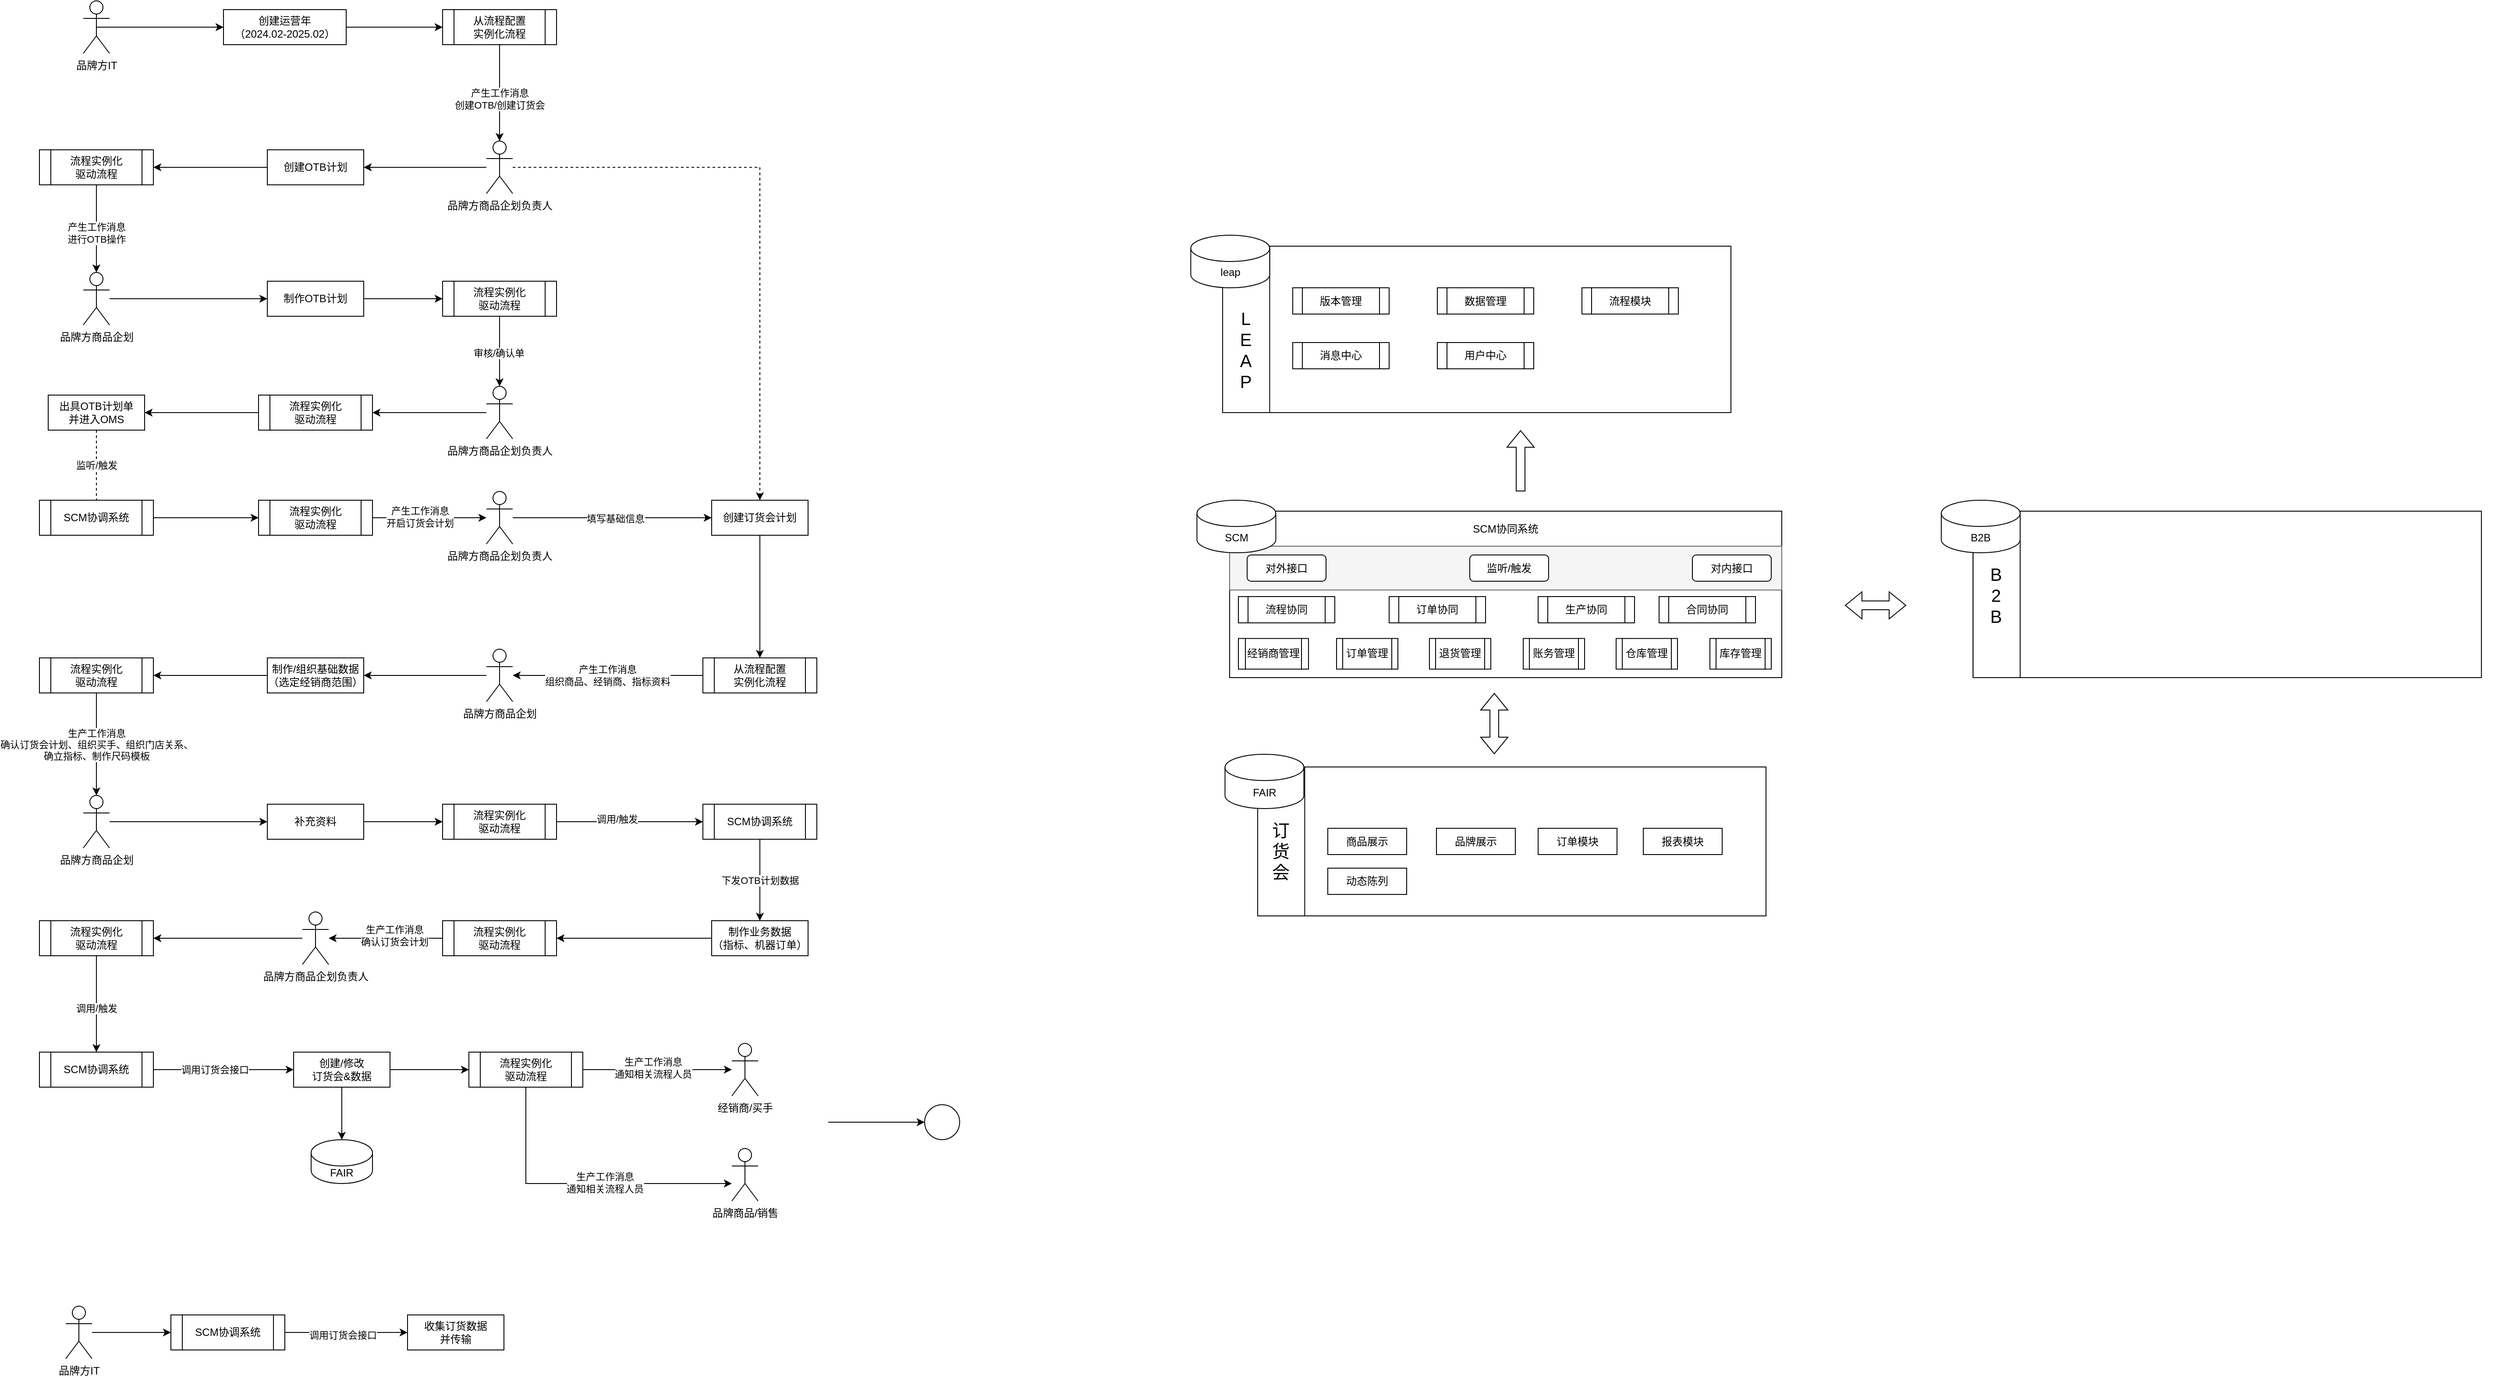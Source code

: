 <mxfile version="21.4.0" type="github">
  <diagram id="C5RBs43oDa-KdzZeNtuy" name="Page-1">
    <mxGraphModel dx="1434" dy="773" grid="1" gridSize="10" guides="1" tooltips="1" connect="1" arrows="1" fold="1" page="1" pageScale="1" pageWidth="827" pageHeight="1169" math="0" shadow="0">
      <root>
        <mxCell id="WIyWlLk6GJQsqaUBKTNV-0" />
        <mxCell id="WIyWlLk6GJQsqaUBKTNV-1" parent="WIyWlLk6GJQsqaUBKTNV-0" />
        <mxCell id="kj9RH1DjGObXgaocPHAw-4" style="edgeStyle=orthogonalEdgeStyle;rounded=0;orthogonalLoop=1;jettySize=auto;html=1;exitX=0.5;exitY=0.5;exitDx=0;exitDy=0;exitPerimeter=0;" parent="WIyWlLk6GJQsqaUBKTNV-1" source="kj9RH1DjGObXgaocPHAw-0" target="kj9RH1DjGObXgaocPHAw-5" edge="1">
          <mxGeometry relative="1" as="geometry">
            <mxPoint x="300" y="150" as="targetPoint" />
          </mxGeometry>
        </mxCell>
        <mxCell id="kj9RH1DjGObXgaocPHAw-0" value="品牌方IT" style="shape=umlActor;verticalLabelPosition=bottom;verticalAlign=top;html=1;outlineConnect=0;" parent="WIyWlLk6GJQsqaUBKTNV-1" vertex="1">
          <mxGeometry x="110" y="120" width="30" height="60" as="geometry" />
        </mxCell>
        <mxCell id="kj9RH1DjGObXgaocPHAw-18" style="edgeStyle=orthogonalEdgeStyle;rounded=0;orthogonalLoop=1;jettySize=auto;html=1;" parent="WIyWlLk6GJQsqaUBKTNV-1" source="kj9RH1DjGObXgaocPHAw-1" target="kj9RH1DjGObXgaocPHAw-17" edge="1">
          <mxGeometry relative="1" as="geometry" />
        </mxCell>
        <mxCell id="kj9RH1DjGObXgaocPHAw-1" value="创建OTB计划" style="whiteSpace=wrap;html=1;verticalAlign=middle;align=center;" parent="WIyWlLk6GJQsqaUBKTNV-1" vertex="1">
          <mxGeometry x="320" y="290" width="110" height="40" as="geometry" />
        </mxCell>
        <mxCell id="kj9RH1DjGObXgaocPHAw-14" style="edgeStyle=orthogonalEdgeStyle;rounded=0;orthogonalLoop=1;jettySize=auto;html=1;" parent="WIyWlLk6GJQsqaUBKTNV-1" source="kj9RH1DjGObXgaocPHAw-3" target="kj9RH1DjGObXgaocPHAw-1" edge="1">
          <mxGeometry relative="1" as="geometry" />
        </mxCell>
        <mxCell id="kj9RH1DjGObXgaocPHAw-15" style="edgeStyle=orthogonalEdgeStyle;rounded=0;orthogonalLoop=1;jettySize=auto;html=1;entryX=0.5;entryY=0;entryDx=0;entryDy=0;dashed=1;" parent="WIyWlLk6GJQsqaUBKTNV-1" source="kj9RH1DjGObXgaocPHAw-3" target="kj9RH1DjGObXgaocPHAw-16" edge="1">
          <mxGeometry relative="1" as="geometry">
            <mxPoint x="585" y="420" as="targetPoint" />
          </mxGeometry>
        </mxCell>
        <mxCell id="kj9RH1DjGObXgaocPHAw-3" value="品牌方商品企划负责人" style="shape=umlActor;verticalLabelPosition=bottom;verticalAlign=top;html=1;outlineConnect=0;" parent="WIyWlLk6GJQsqaUBKTNV-1" vertex="1">
          <mxGeometry x="570" y="280" width="30" height="60" as="geometry" />
        </mxCell>
        <mxCell id="kj9RH1DjGObXgaocPHAw-8" style="edgeStyle=orthogonalEdgeStyle;rounded=0;orthogonalLoop=1;jettySize=auto;html=1;exitX=1;exitY=0.5;exitDx=0;exitDy=0;" parent="WIyWlLk6GJQsqaUBKTNV-1" source="kj9RH1DjGObXgaocPHAw-5" target="kj9RH1DjGObXgaocPHAw-7" edge="1">
          <mxGeometry relative="1" as="geometry" />
        </mxCell>
        <mxCell id="kj9RH1DjGObXgaocPHAw-5" value="创建运营年&lt;br&gt;（2024.02-2025.02）" style="whiteSpace=wrap;html=1;verticalAlign=middle;align=center;" parent="WIyWlLk6GJQsqaUBKTNV-1" vertex="1">
          <mxGeometry x="270" y="130" width="140" height="40" as="geometry" />
        </mxCell>
        <mxCell id="kj9RH1DjGObXgaocPHAw-9" style="edgeStyle=orthogonalEdgeStyle;rounded=0;orthogonalLoop=1;jettySize=auto;html=1;exitX=0.5;exitY=1;exitDx=0;exitDy=0;" parent="WIyWlLk6GJQsqaUBKTNV-1" source="kj9RH1DjGObXgaocPHAw-7" target="kj9RH1DjGObXgaocPHAw-3" edge="1">
          <mxGeometry relative="1" as="geometry">
            <mxPoint x="585" y="300" as="targetPoint" />
          </mxGeometry>
        </mxCell>
        <mxCell id="kj9RH1DjGObXgaocPHAw-13" value="产生工作消息&lt;br&gt;创建OTB/创建订货会" style="edgeLabel;html=1;align=center;verticalAlign=middle;resizable=0;points=[];" parent="kj9RH1DjGObXgaocPHAw-9" vertex="1" connectable="0">
          <mxGeometry x="0.127" relative="1" as="geometry">
            <mxPoint as="offset" />
          </mxGeometry>
        </mxCell>
        <mxCell id="kj9RH1DjGObXgaocPHAw-7" value="从流程配置&lt;br&gt;实例化流程" style="shape=process;whiteSpace=wrap;html=1;backgroundOutline=1;" parent="WIyWlLk6GJQsqaUBKTNV-1" vertex="1">
          <mxGeometry x="520" y="130" width="130" height="40" as="geometry" />
        </mxCell>
        <mxCell id="kj9RH1DjGObXgaocPHAw-53" style="edgeStyle=orthogonalEdgeStyle;rounded=0;orthogonalLoop=1;jettySize=auto;html=1;" parent="WIyWlLk6GJQsqaUBKTNV-1" source="kj9RH1DjGObXgaocPHAw-16" target="kj9RH1DjGObXgaocPHAw-52" edge="1">
          <mxGeometry relative="1" as="geometry" />
        </mxCell>
        <mxCell id="kj9RH1DjGObXgaocPHAw-16" value="创建订货会计划" style="whiteSpace=wrap;html=1;verticalAlign=middle;align=center;" parent="WIyWlLk6GJQsqaUBKTNV-1" vertex="1">
          <mxGeometry x="827" y="690" width="110" height="40" as="geometry" />
        </mxCell>
        <mxCell id="kj9RH1DjGObXgaocPHAw-20" style="edgeStyle=orthogonalEdgeStyle;rounded=0;orthogonalLoop=1;jettySize=auto;html=1;exitX=0.5;exitY=1;exitDx=0;exitDy=0;" parent="WIyWlLk6GJQsqaUBKTNV-1" source="kj9RH1DjGObXgaocPHAw-17" target="kj9RH1DjGObXgaocPHAw-19" edge="1">
          <mxGeometry relative="1" as="geometry" />
        </mxCell>
        <mxCell id="kj9RH1DjGObXgaocPHAw-21" value="产生工作消息&lt;br style=&quot;border-color: var(--border-color);&quot;&gt;进行OTB操作" style="edgeLabel;html=1;align=center;verticalAlign=middle;resizable=0;points=[];" parent="kj9RH1DjGObXgaocPHAw-20" vertex="1" connectable="0">
          <mxGeometry x="-0.111" y="-2" relative="1" as="geometry">
            <mxPoint x="2" y="10" as="offset" />
          </mxGeometry>
        </mxCell>
        <mxCell id="kj9RH1DjGObXgaocPHAw-17" value="流程实例化&lt;br&gt;驱动流程" style="shape=process;whiteSpace=wrap;html=1;backgroundOutline=1;" parent="WIyWlLk6GJQsqaUBKTNV-1" vertex="1">
          <mxGeometry x="60" y="290" width="130" height="40" as="geometry" />
        </mxCell>
        <mxCell id="kj9RH1DjGObXgaocPHAw-24" style="edgeStyle=orthogonalEdgeStyle;rounded=0;orthogonalLoop=1;jettySize=auto;html=1;" parent="WIyWlLk6GJQsqaUBKTNV-1" source="kj9RH1DjGObXgaocPHAw-19" target="kj9RH1DjGObXgaocPHAw-22" edge="1">
          <mxGeometry relative="1" as="geometry" />
        </mxCell>
        <mxCell id="kj9RH1DjGObXgaocPHAw-19" value="品牌方商品企划" style="shape=umlActor;verticalLabelPosition=bottom;verticalAlign=top;html=1;outlineConnect=0;" parent="WIyWlLk6GJQsqaUBKTNV-1" vertex="1">
          <mxGeometry x="110" y="430" width="30" height="60" as="geometry" />
        </mxCell>
        <mxCell id="kj9RH1DjGObXgaocPHAw-26" style="edgeStyle=orthogonalEdgeStyle;rounded=0;orthogonalLoop=1;jettySize=auto;html=1;" parent="WIyWlLk6GJQsqaUBKTNV-1" source="kj9RH1DjGObXgaocPHAw-22" target="kj9RH1DjGObXgaocPHAw-25" edge="1">
          <mxGeometry relative="1" as="geometry" />
        </mxCell>
        <mxCell id="kj9RH1DjGObXgaocPHAw-22" value="制作OTB计划" style="whiteSpace=wrap;html=1;verticalAlign=middle;align=center;" parent="WIyWlLk6GJQsqaUBKTNV-1" vertex="1">
          <mxGeometry x="320" y="440" width="110" height="40" as="geometry" />
        </mxCell>
        <mxCell id="kj9RH1DjGObXgaocPHAw-28" style="edgeStyle=orthogonalEdgeStyle;rounded=0;orthogonalLoop=1;jettySize=auto;html=1;entryX=0.5;entryY=0;entryDx=0;entryDy=0;entryPerimeter=0;" parent="WIyWlLk6GJQsqaUBKTNV-1" source="kj9RH1DjGObXgaocPHAw-25" target="kj9RH1DjGObXgaocPHAw-27" edge="1">
          <mxGeometry relative="1" as="geometry" />
        </mxCell>
        <mxCell id="kj9RH1DjGObXgaocPHAw-30" value="审核/确认单" style="edgeLabel;html=1;align=center;verticalAlign=middle;resizable=0;points=[];" parent="kj9RH1DjGObXgaocPHAw-28" vertex="1" connectable="0">
          <mxGeometry x="0.05" y="-1" relative="1" as="geometry">
            <mxPoint as="offset" />
          </mxGeometry>
        </mxCell>
        <mxCell id="kj9RH1DjGObXgaocPHAw-25" value="流程实例化&lt;br&gt;驱动流程" style="shape=process;whiteSpace=wrap;html=1;backgroundOutline=1;" parent="WIyWlLk6GJQsqaUBKTNV-1" vertex="1">
          <mxGeometry x="520" y="440" width="130" height="40" as="geometry" />
        </mxCell>
        <mxCell id="kj9RH1DjGObXgaocPHAw-32" style="edgeStyle=orthogonalEdgeStyle;rounded=0;orthogonalLoop=1;jettySize=auto;html=1;" parent="WIyWlLk6GJQsqaUBKTNV-1" source="kj9RH1DjGObXgaocPHAw-27" target="kj9RH1DjGObXgaocPHAw-31" edge="1">
          <mxGeometry relative="1" as="geometry" />
        </mxCell>
        <mxCell id="kj9RH1DjGObXgaocPHAw-27" value="品牌方商品企划负责人" style="shape=umlActor;verticalLabelPosition=bottom;verticalAlign=top;html=1;outlineConnect=0;" parent="WIyWlLk6GJQsqaUBKTNV-1" vertex="1">
          <mxGeometry x="570" y="560" width="30" height="60" as="geometry" />
        </mxCell>
        <mxCell id="kj9RH1DjGObXgaocPHAw-34" style="edgeStyle=orthogonalEdgeStyle;rounded=0;orthogonalLoop=1;jettySize=auto;html=1;" parent="WIyWlLk6GJQsqaUBKTNV-1" source="kj9RH1DjGObXgaocPHAw-31" target="kj9RH1DjGObXgaocPHAw-33" edge="1">
          <mxGeometry relative="1" as="geometry" />
        </mxCell>
        <mxCell id="kj9RH1DjGObXgaocPHAw-31" value="流程实例化&lt;br&gt;驱动流程" style="shape=process;whiteSpace=wrap;html=1;backgroundOutline=1;" parent="WIyWlLk6GJQsqaUBKTNV-1" vertex="1">
          <mxGeometry x="310" y="570" width="130" height="40" as="geometry" />
        </mxCell>
        <mxCell id="kj9RH1DjGObXgaocPHAw-36" style="edgeStyle=orthogonalEdgeStyle;rounded=0;orthogonalLoop=1;jettySize=auto;html=1;exitX=0.5;exitY=1;exitDx=0;exitDy=0;entryX=0.5;entryY=0;entryDx=0;entryDy=0;dashed=1;endArrow=none;endFill=0;" parent="WIyWlLk6GJQsqaUBKTNV-1" source="kj9RH1DjGObXgaocPHAw-33" target="kj9RH1DjGObXgaocPHAw-35" edge="1">
          <mxGeometry relative="1" as="geometry" />
        </mxCell>
        <mxCell id="kj9RH1DjGObXgaocPHAw-37" value="监听/触发" style="edgeLabel;html=1;align=center;verticalAlign=middle;resizable=0;points=[];" parent="kj9RH1DjGObXgaocPHAw-36" vertex="1" connectable="0">
          <mxGeometry x="-0.225" y="1" relative="1" as="geometry">
            <mxPoint x="-1" y="9" as="offset" />
          </mxGeometry>
        </mxCell>
        <mxCell id="kj9RH1DjGObXgaocPHAw-33" value="出具OTB计划单&lt;br&gt;并进入OMS" style="whiteSpace=wrap;html=1;verticalAlign=middle;align=center;" parent="WIyWlLk6GJQsqaUBKTNV-1" vertex="1">
          <mxGeometry x="70" y="570" width="110" height="40" as="geometry" />
        </mxCell>
        <mxCell id="kj9RH1DjGObXgaocPHAw-39" style="edgeStyle=orthogonalEdgeStyle;rounded=0;orthogonalLoop=1;jettySize=auto;html=1;exitX=1;exitY=0.5;exitDx=0;exitDy=0;" parent="WIyWlLk6GJQsqaUBKTNV-1" source="kj9RH1DjGObXgaocPHAw-35" target="kj9RH1DjGObXgaocPHAw-42" edge="1">
          <mxGeometry relative="1" as="geometry">
            <mxPoint x="340" y="710" as="targetPoint" />
          </mxGeometry>
        </mxCell>
        <mxCell id="kj9RH1DjGObXgaocPHAw-35" value="SCM协调系统" style="shape=process;whiteSpace=wrap;html=1;backgroundOutline=1;" parent="WIyWlLk6GJQsqaUBKTNV-1" vertex="1">
          <mxGeometry x="60" y="690" width="130" height="40" as="geometry" />
        </mxCell>
        <mxCell id="kj9RH1DjGObXgaocPHAw-47" style="edgeStyle=orthogonalEdgeStyle;rounded=0;orthogonalLoop=1;jettySize=auto;html=1;exitX=1;exitY=0.5;exitDx=0;exitDy=0;" parent="WIyWlLk6GJQsqaUBKTNV-1" source="kj9RH1DjGObXgaocPHAw-42" target="kj9RH1DjGObXgaocPHAw-46" edge="1">
          <mxGeometry relative="1" as="geometry" />
        </mxCell>
        <mxCell id="kj9RH1DjGObXgaocPHAw-49" value="产生工作消息&lt;br&gt;开启订货会计划" style="edgeLabel;html=1;align=center;verticalAlign=middle;resizable=0;points=[];" parent="kj9RH1DjGObXgaocPHAw-47" vertex="1" connectable="0">
          <mxGeometry x="-0.18" y="1" relative="1" as="geometry">
            <mxPoint as="offset" />
          </mxGeometry>
        </mxCell>
        <mxCell id="kj9RH1DjGObXgaocPHAw-42" value="流程实例化&lt;br&gt;驱动流程" style="shape=process;whiteSpace=wrap;html=1;backgroundOutline=1;" parent="WIyWlLk6GJQsqaUBKTNV-1" vertex="1">
          <mxGeometry x="310" y="690" width="130" height="40" as="geometry" />
        </mxCell>
        <mxCell id="kj9RH1DjGObXgaocPHAw-81" style="edgeStyle=orthogonalEdgeStyle;rounded=0;orthogonalLoop=1;jettySize=auto;html=1;exitX=0;exitY=0.5;exitDx=0;exitDy=0;" parent="WIyWlLk6GJQsqaUBKTNV-1" source="kj9RH1DjGObXgaocPHAw-44" target="kj9RH1DjGObXgaocPHAw-80" edge="1">
          <mxGeometry relative="1" as="geometry" />
        </mxCell>
        <mxCell id="kj9RH1DjGObXgaocPHAw-44" value="制作业务数据&lt;br&gt;（指标、机器订单）" style="whiteSpace=wrap;html=1;verticalAlign=middle;align=center;" parent="WIyWlLk6GJQsqaUBKTNV-1" vertex="1">
          <mxGeometry x="827" y="1170" width="110" height="40" as="geometry" />
        </mxCell>
        <mxCell id="kj9RH1DjGObXgaocPHAw-50" style="edgeStyle=orthogonalEdgeStyle;rounded=0;orthogonalLoop=1;jettySize=auto;html=1;" parent="WIyWlLk6GJQsqaUBKTNV-1" source="kj9RH1DjGObXgaocPHAw-46" target="kj9RH1DjGObXgaocPHAw-16" edge="1">
          <mxGeometry relative="1" as="geometry" />
        </mxCell>
        <mxCell id="kj9RH1DjGObXgaocPHAw-64" value="填写基础信息" style="edgeLabel;html=1;align=center;verticalAlign=middle;resizable=0;points=[];" parent="kj9RH1DjGObXgaocPHAw-50" vertex="1" connectable="0">
          <mxGeometry x="0.031" y="-1" relative="1" as="geometry">
            <mxPoint as="offset" />
          </mxGeometry>
        </mxCell>
        <mxCell id="kj9RH1DjGObXgaocPHAw-46" value="品牌方商品企划负责人" style="shape=umlActor;verticalLabelPosition=bottom;verticalAlign=top;html=1;outlineConnect=0;" parent="WIyWlLk6GJQsqaUBKTNV-1" vertex="1">
          <mxGeometry x="570" y="680" width="30" height="60" as="geometry" />
        </mxCell>
        <mxCell id="kj9RH1DjGObXgaocPHAw-61" style="edgeStyle=orthogonalEdgeStyle;rounded=0;orthogonalLoop=1;jettySize=auto;html=1;entryX=1;entryY=0.5;entryDx=0;entryDy=0;" parent="WIyWlLk6GJQsqaUBKTNV-1" source="kj9RH1DjGObXgaocPHAw-51" target="kj9RH1DjGObXgaocPHAw-62" edge="1">
          <mxGeometry relative="1" as="geometry">
            <mxPoint x="460" y="890" as="targetPoint" />
          </mxGeometry>
        </mxCell>
        <mxCell id="kj9RH1DjGObXgaocPHAw-51" value="品牌方商品企划" style="shape=umlActor;verticalLabelPosition=bottom;verticalAlign=top;html=1;outlineConnect=0;" parent="WIyWlLk6GJQsqaUBKTNV-1" vertex="1">
          <mxGeometry x="570" y="860" width="30" height="60" as="geometry" />
        </mxCell>
        <mxCell id="kj9RH1DjGObXgaocPHAw-54" value="产生工作消息&lt;br&gt;组织商品、经销商、指标资料" style="edgeStyle=orthogonalEdgeStyle;rounded=0;orthogonalLoop=1;jettySize=auto;html=1;" parent="WIyWlLk6GJQsqaUBKTNV-1" source="kj9RH1DjGObXgaocPHAw-52" target="kj9RH1DjGObXgaocPHAw-51" edge="1">
          <mxGeometry x="0.005" relative="1" as="geometry">
            <mxPoint as="offset" />
          </mxGeometry>
        </mxCell>
        <mxCell id="kj9RH1DjGObXgaocPHAw-52" value="从流程配置&lt;br style=&quot;border-color: var(--border-color);&quot;&gt;实例化流程" style="shape=process;whiteSpace=wrap;html=1;backgroundOutline=1;" parent="WIyWlLk6GJQsqaUBKTNV-1" vertex="1">
          <mxGeometry x="817" y="870" width="130" height="40" as="geometry" />
        </mxCell>
        <mxCell id="kj9RH1DjGObXgaocPHAw-60" value="下发OTB计划数据" style="edgeStyle=orthogonalEdgeStyle;rounded=0;orthogonalLoop=1;jettySize=auto;html=1;" parent="WIyWlLk6GJQsqaUBKTNV-1" source="kj9RH1DjGObXgaocPHAw-58" target="kj9RH1DjGObXgaocPHAw-44" edge="1">
          <mxGeometry relative="1" as="geometry" />
        </mxCell>
        <mxCell id="kj9RH1DjGObXgaocPHAw-58" value="SCM协调系统" style="shape=process;whiteSpace=wrap;html=1;backgroundOutline=1;" parent="WIyWlLk6GJQsqaUBKTNV-1" vertex="1">
          <mxGeometry x="817" y="1037" width="130" height="40" as="geometry" />
        </mxCell>
        <mxCell id="kj9RH1DjGObXgaocPHAw-67" style="edgeStyle=orthogonalEdgeStyle;rounded=0;orthogonalLoop=1;jettySize=auto;html=1;" parent="WIyWlLk6GJQsqaUBKTNV-1" source="kj9RH1DjGObXgaocPHAw-62" target="kj9RH1DjGObXgaocPHAw-66" edge="1">
          <mxGeometry relative="1" as="geometry" />
        </mxCell>
        <mxCell id="kj9RH1DjGObXgaocPHAw-62" value="制作/组织基础数据&lt;br&gt;（选定经销商范围）" style="whiteSpace=wrap;html=1;verticalAlign=middle;align=center;" parent="WIyWlLk6GJQsqaUBKTNV-1" vertex="1">
          <mxGeometry x="320" y="870" width="110" height="40" as="geometry" />
        </mxCell>
        <mxCell id="kj9RH1DjGObXgaocPHAw-70" value="生产工作消息&lt;br&gt;确认订货会计划、组织买手、组织门店关系、&lt;br&gt;确立指标、制作尺码模板" style="edgeStyle=orthogonalEdgeStyle;rounded=0;orthogonalLoop=1;jettySize=auto;html=1;" parent="WIyWlLk6GJQsqaUBKTNV-1" source="kj9RH1DjGObXgaocPHAw-66" target="kj9RH1DjGObXgaocPHAw-69" edge="1">
          <mxGeometry relative="1" as="geometry">
            <mxPoint as="offset" />
          </mxGeometry>
        </mxCell>
        <mxCell id="kj9RH1DjGObXgaocPHAw-66" value="流程实例化&lt;br&gt;驱动流程" style="shape=process;whiteSpace=wrap;html=1;backgroundOutline=1;" parent="WIyWlLk6GJQsqaUBKTNV-1" vertex="1">
          <mxGeometry x="60" y="870" width="130" height="40" as="geometry" />
        </mxCell>
        <mxCell id="kj9RH1DjGObXgaocPHAw-73" style="edgeStyle=orthogonalEdgeStyle;rounded=0;orthogonalLoop=1;jettySize=auto;html=1;" parent="WIyWlLk6GJQsqaUBKTNV-1" source="kj9RH1DjGObXgaocPHAw-69" target="kj9RH1DjGObXgaocPHAw-72" edge="1">
          <mxGeometry relative="1" as="geometry" />
        </mxCell>
        <mxCell id="kj9RH1DjGObXgaocPHAw-69" value="品牌方商品企划" style="shape=umlActor;verticalLabelPosition=bottom;verticalAlign=top;html=1;outlineConnect=0;" parent="WIyWlLk6GJQsqaUBKTNV-1" vertex="1">
          <mxGeometry x="110" y="1027" width="30" height="60" as="geometry" />
        </mxCell>
        <mxCell id="kj9RH1DjGObXgaocPHAw-75" style="edgeStyle=orthogonalEdgeStyle;rounded=0;orthogonalLoop=1;jettySize=auto;html=1;" parent="WIyWlLk6GJQsqaUBKTNV-1" source="kj9RH1DjGObXgaocPHAw-72" target="kj9RH1DjGObXgaocPHAw-74" edge="1">
          <mxGeometry relative="1" as="geometry" />
        </mxCell>
        <mxCell id="kj9RH1DjGObXgaocPHAw-72" value="补充资料" style="whiteSpace=wrap;html=1;verticalAlign=middle;align=center;" parent="WIyWlLk6GJQsqaUBKTNV-1" vertex="1">
          <mxGeometry x="320" y="1037" width="110" height="40" as="geometry" />
        </mxCell>
        <mxCell id="kj9RH1DjGObXgaocPHAw-78" style="edgeStyle=orthogonalEdgeStyle;rounded=0;orthogonalLoop=1;jettySize=auto;html=1;exitX=1;exitY=0.5;exitDx=0;exitDy=0;" parent="WIyWlLk6GJQsqaUBKTNV-1" source="kj9RH1DjGObXgaocPHAw-74" target="kj9RH1DjGObXgaocPHAw-58" edge="1">
          <mxGeometry relative="1" as="geometry" />
        </mxCell>
        <mxCell id="kj9RH1DjGObXgaocPHAw-79" value="调用/触发" style="edgeLabel;html=1;align=center;verticalAlign=middle;resizable=0;points=[];" parent="kj9RH1DjGObXgaocPHAw-78" vertex="1" connectable="0">
          <mxGeometry x="-0.174" y="3" relative="1" as="geometry">
            <mxPoint as="offset" />
          </mxGeometry>
        </mxCell>
        <mxCell id="kj9RH1DjGObXgaocPHAw-74" value="流程实例化&lt;br&gt;驱动流程" style="shape=process;whiteSpace=wrap;html=1;backgroundOutline=1;" parent="WIyWlLk6GJQsqaUBKTNV-1" vertex="1">
          <mxGeometry x="520" y="1037" width="130" height="40" as="geometry" />
        </mxCell>
        <mxCell id="kj9RH1DjGObXgaocPHAw-83" style="edgeStyle=orthogonalEdgeStyle;rounded=0;orthogonalLoop=1;jettySize=auto;html=1;exitX=0;exitY=0.5;exitDx=0;exitDy=0;" parent="WIyWlLk6GJQsqaUBKTNV-1" source="kj9RH1DjGObXgaocPHAw-80" target="kj9RH1DjGObXgaocPHAw-82" edge="1">
          <mxGeometry relative="1" as="geometry">
            <mxPoint x="380" y="1190" as="targetPoint" />
          </mxGeometry>
        </mxCell>
        <mxCell id="kj9RH1DjGObXgaocPHAw-84" value="生产工作消息&lt;br&gt;确认订货会计划" style="edgeLabel;html=1;align=center;verticalAlign=middle;resizable=0;points=[];" parent="kj9RH1DjGObXgaocPHAw-83" vertex="1" connectable="0">
          <mxGeometry x="-0.145" y="-3" relative="1" as="geometry">
            <mxPoint as="offset" />
          </mxGeometry>
        </mxCell>
        <mxCell id="kj9RH1DjGObXgaocPHAw-80" value="流程实例化&lt;br&gt;驱动流程" style="shape=process;whiteSpace=wrap;html=1;backgroundOutline=1;" parent="WIyWlLk6GJQsqaUBKTNV-1" vertex="1">
          <mxGeometry x="520" y="1170" width="130" height="40" as="geometry" />
        </mxCell>
        <mxCell id="kj9RH1DjGObXgaocPHAw-91" style="edgeStyle=orthogonalEdgeStyle;rounded=0;orthogonalLoop=1;jettySize=auto;html=1;entryX=1;entryY=0.5;entryDx=0;entryDy=0;" parent="WIyWlLk6GJQsqaUBKTNV-1" source="kj9RH1DjGObXgaocPHAw-82" target="kj9RH1DjGObXgaocPHAw-92" edge="1">
          <mxGeometry relative="1" as="geometry">
            <mxPoint x="145.5" y="1190.5" as="targetPoint" />
          </mxGeometry>
        </mxCell>
        <mxCell id="kj9RH1DjGObXgaocPHAw-82" value="品牌方商品企划负责人" style="shape=umlActor;verticalLabelPosition=bottom;verticalAlign=top;html=1;outlineConnect=0;" parent="WIyWlLk6GJQsqaUBKTNV-1" vertex="1">
          <mxGeometry x="360" y="1160" width="30" height="60" as="geometry" />
        </mxCell>
        <mxCell id="kj9RH1DjGObXgaocPHAw-94" style="edgeStyle=orthogonalEdgeStyle;rounded=0;orthogonalLoop=1;jettySize=auto;html=1;exitX=0.5;exitY=1;exitDx=0;exitDy=0;entryX=0.5;entryY=0;entryDx=0;entryDy=0;" parent="WIyWlLk6GJQsqaUBKTNV-1" source="kj9RH1DjGObXgaocPHAw-92" target="kj9RH1DjGObXgaocPHAw-104" edge="1">
          <mxGeometry relative="1" as="geometry">
            <mxPoint x="125" y="1310" as="targetPoint" />
          </mxGeometry>
        </mxCell>
        <mxCell id="yosf_g3i7YL6h259Y9mJ-0" value="调用/触发" style="edgeLabel;html=1;align=center;verticalAlign=middle;resizable=0;points=[];" vertex="1" connectable="0" parent="kj9RH1DjGObXgaocPHAw-94">
          <mxGeometry x="-0.036" y="4" relative="1" as="geometry">
            <mxPoint x="-4" y="7" as="offset" />
          </mxGeometry>
        </mxCell>
        <mxCell id="kj9RH1DjGObXgaocPHAw-92" value="流程实例化&lt;br&gt;驱动流程" style="shape=process;whiteSpace=wrap;html=1;backgroundOutline=1;" parent="WIyWlLk6GJQsqaUBKTNV-1" vertex="1">
          <mxGeometry x="60" y="1170" width="130" height="40" as="geometry" />
        </mxCell>
        <mxCell id="yosf_g3i7YL6h259Y9mJ-90" style="edgeStyle=orthogonalEdgeStyle;rounded=0;orthogonalLoop=1;jettySize=auto;html=1;exitX=1;exitY=0.5;exitDx=0;exitDy=0;" edge="1" parent="WIyWlLk6GJQsqaUBKTNV-1" source="kj9RH1DjGObXgaocPHAw-104" target="yosf_g3i7YL6h259Y9mJ-1">
          <mxGeometry relative="1" as="geometry" />
        </mxCell>
        <mxCell id="yosf_g3i7YL6h259Y9mJ-91" value="调用订货会接口" style="edgeLabel;html=1;align=center;verticalAlign=middle;resizable=0;points=[];" vertex="1" connectable="0" parent="yosf_g3i7YL6h259Y9mJ-90">
          <mxGeometry x="-0.2" y="-3" relative="1" as="geometry">
            <mxPoint x="6" y="-3" as="offset" />
          </mxGeometry>
        </mxCell>
        <mxCell id="kj9RH1DjGObXgaocPHAw-104" value="SCM协调系统" style="shape=process;whiteSpace=wrap;html=1;backgroundOutline=1;" parent="WIyWlLk6GJQsqaUBKTNV-1" vertex="1">
          <mxGeometry x="60" y="1320" width="130" height="40" as="geometry" />
        </mxCell>
        <mxCell id="yosf_g3i7YL6h259Y9mJ-93" style="edgeStyle=orthogonalEdgeStyle;rounded=0;orthogonalLoop=1;jettySize=auto;html=1;exitX=0.5;exitY=1;exitDx=0;exitDy=0;entryX=0.5;entryY=0;entryDx=0;entryDy=0;entryPerimeter=0;" edge="1" parent="WIyWlLk6GJQsqaUBKTNV-1" source="yosf_g3i7YL6h259Y9mJ-1" target="yosf_g3i7YL6h259Y9mJ-92">
          <mxGeometry relative="1" as="geometry" />
        </mxCell>
        <mxCell id="yosf_g3i7YL6h259Y9mJ-95" style="edgeStyle=orthogonalEdgeStyle;rounded=0;orthogonalLoop=1;jettySize=auto;html=1;exitX=1;exitY=0.5;exitDx=0;exitDy=0;" edge="1" parent="WIyWlLk6GJQsqaUBKTNV-1" source="yosf_g3i7YL6h259Y9mJ-1" target="yosf_g3i7YL6h259Y9mJ-94">
          <mxGeometry relative="1" as="geometry" />
        </mxCell>
        <mxCell id="yosf_g3i7YL6h259Y9mJ-1" value="创建/修改&lt;br&gt;订货会&amp;amp;数据" style="whiteSpace=wrap;html=1;verticalAlign=middle;align=center;" vertex="1" parent="WIyWlLk6GJQsqaUBKTNV-1">
          <mxGeometry x="350" y="1320" width="110" height="40" as="geometry" />
        </mxCell>
        <mxCell id="yosf_g3i7YL6h259Y9mJ-31" value="" style="group" vertex="1" connectable="0" parent="WIyWlLk6GJQsqaUBKTNV-1">
          <mxGeometry x="1418" y="702.5" width="650" height="190" as="geometry" />
        </mxCell>
        <mxCell id="yosf_g3i7YL6h259Y9mJ-11" value="" style="rounded=0;whiteSpace=wrap;html=1;" vertex="1" parent="yosf_g3i7YL6h259Y9mJ-31">
          <mxGeometry width="630" height="190" as="geometry" />
        </mxCell>
        <mxCell id="yosf_g3i7YL6h259Y9mJ-12" value="SCM协同系统" style="rounded=0;whiteSpace=wrap;html=1;" vertex="1" parent="yosf_g3i7YL6h259Y9mJ-31">
          <mxGeometry width="630" height="40" as="geometry" />
        </mxCell>
        <mxCell id="yosf_g3i7YL6h259Y9mJ-28" value="对外接口" style="rounded=1;whiteSpace=wrap;html=1;" vertex="1" parent="yosf_g3i7YL6h259Y9mJ-31">
          <mxGeometry x="20" y="50.0" width="90" height="30" as="geometry" />
        </mxCell>
        <mxCell id="yosf_g3i7YL6h259Y9mJ-42" value="库存管理" style="shape=process;whiteSpace=wrap;html=1;backgroundOutline=1;" vertex="1" parent="yosf_g3i7YL6h259Y9mJ-31">
          <mxGeometry x="548" y="145.31" width="70" height="35" as="geometry" />
        </mxCell>
        <mxCell id="yosf_g3i7YL6h259Y9mJ-69" value="" style="rounded=0;whiteSpace=wrap;html=1;fillColor=#f5f5f5;strokeColor=#666666;fontColor=#333333;" vertex="1" parent="yosf_g3i7YL6h259Y9mJ-31">
          <mxGeometry y="40" width="630" height="50" as="geometry" />
        </mxCell>
        <mxCell id="yosf_g3i7YL6h259Y9mJ-3" value="SCM" style="shape=cylinder3;whiteSpace=wrap;html=1;boundedLbl=1;backgroundOutline=1;size=15;" vertex="1" parent="yosf_g3i7YL6h259Y9mJ-31">
          <mxGeometry x="-37.27" y="-12.5" width="90" height="60" as="geometry" />
        </mxCell>
        <mxCell id="yosf_g3i7YL6h259Y9mJ-29" value="对内接口" style="rounded=1;whiteSpace=wrap;html=1;" vertex="1" parent="yosf_g3i7YL6h259Y9mJ-31">
          <mxGeometry x="528" y="50.0" width="90" height="30" as="geometry" />
        </mxCell>
        <mxCell id="yosf_g3i7YL6h259Y9mJ-55" value="经销商管理" style="shape=process;whiteSpace=wrap;html=1;backgroundOutline=1;" vertex="1" parent="yosf_g3i7YL6h259Y9mJ-31">
          <mxGeometry x="10" y="145.31" width="80" height="35" as="geometry" />
        </mxCell>
        <mxCell id="yosf_g3i7YL6h259Y9mJ-66" value="订单管理" style="shape=process;whiteSpace=wrap;html=1;backgroundOutline=1;" vertex="1" parent="yosf_g3i7YL6h259Y9mJ-31">
          <mxGeometry x="122" y="145.31" width="70" height="35" as="geometry" />
        </mxCell>
        <mxCell id="yosf_g3i7YL6h259Y9mJ-68" value="账务管理" style="shape=process;whiteSpace=wrap;html=1;backgroundOutline=1;" vertex="1" parent="yosf_g3i7YL6h259Y9mJ-31">
          <mxGeometry x="335" y="145.31" width="70" height="35" as="geometry" />
        </mxCell>
        <mxCell id="yosf_g3i7YL6h259Y9mJ-70" value="对外接口" style="rounded=1;whiteSpace=wrap;html=1;" vertex="1" parent="yosf_g3i7YL6h259Y9mJ-31">
          <mxGeometry x="20" y="50" width="90" height="30" as="geometry" />
        </mxCell>
        <mxCell id="yosf_g3i7YL6h259Y9mJ-71" value="监听/触发" style="rounded=1;whiteSpace=wrap;html=1;" vertex="1" parent="yosf_g3i7YL6h259Y9mJ-31">
          <mxGeometry x="274" y="50" width="90" height="30" as="geometry" />
        </mxCell>
        <mxCell id="yosf_g3i7YL6h259Y9mJ-72" value="仓库管理" style="shape=process;whiteSpace=wrap;html=1;backgroundOutline=1;" vertex="1" parent="yosf_g3i7YL6h259Y9mJ-31">
          <mxGeometry x="441" y="145.31" width="70" height="35" as="geometry" />
        </mxCell>
        <mxCell id="yosf_g3i7YL6h259Y9mJ-75" value="退货管理" style="shape=process;whiteSpace=wrap;html=1;backgroundOutline=1;" vertex="1" parent="yosf_g3i7YL6h259Y9mJ-31">
          <mxGeometry x="228" y="145.31" width="70" height="35" as="geometry" />
        </mxCell>
        <mxCell id="yosf_g3i7YL6h259Y9mJ-78" value="流程协同" style="shape=process;whiteSpace=wrap;html=1;backgroundOutline=1;" vertex="1" parent="yosf_g3i7YL6h259Y9mJ-31">
          <mxGeometry x="10" y="97.5" width="110" height="30" as="geometry" />
        </mxCell>
        <mxCell id="yosf_g3i7YL6h259Y9mJ-79" value="合同协同" style="shape=process;whiteSpace=wrap;html=1;backgroundOutline=1;" vertex="1" parent="yosf_g3i7YL6h259Y9mJ-31">
          <mxGeometry x="490" y="97.5" width="110" height="30" as="geometry" />
        </mxCell>
        <mxCell id="yosf_g3i7YL6h259Y9mJ-80" value="订单协同" style="shape=process;whiteSpace=wrap;html=1;backgroundOutline=1;" vertex="1" parent="yosf_g3i7YL6h259Y9mJ-31">
          <mxGeometry x="182" y="97.5" width="110" height="30" as="geometry" />
        </mxCell>
        <mxCell id="yosf_g3i7YL6h259Y9mJ-81" value="生产协同" style="shape=process;whiteSpace=wrap;html=1;backgroundOutline=1;" vertex="1" parent="yosf_g3i7YL6h259Y9mJ-31">
          <mxGeometry x="352" y="97.5" width="110" height="30" as="geometry" />
        </mxCell>
        <mxCell id="yosf_g3i7YL6h259Y9mJ-33" value="" style="group" vertex="1" connectable="0" parent="WIyWlLk6GJQsqaUBKTNV-1">
          <mxGeometry x="1450" y="994.5" width="610" height="190" as="geometry" />
        </mxCell>
        <mxCell id="yosf_g3i7YL6h259Y9mJ-34" value="" style="rounded=0;whiteSpace=wrap;html=1;" vertex="1" parent="yosf_g3i7YL6h259Y9mJ-33">
          <mxGeometry width="580" height="170" as="geometry" />
        </mxCell>
        <mxCell id="yosf_g3i7YL6h259Y9mJ-35" value="" style="rounded=0;whiteSpace=wrap;html=1;" vertex="1" parent="yosf_g3i7YL6h259Y9mJ-33">
          <mxGeometry width="53.7" height="170" as="geometry" />
        </mxCell>
        <mxCell id="yosf_g3i7YL6h259Y9mJ-36" value="&lt;span style=&quot;font-size: 20px;&quot;&gt;订&lt;br&gt;货&lt;br&gt;会&lt;br&gt;&lt;/span&gt;" style="text;html=1;strokeColor=none;fillColor=none;align=center;verticalAlign=middle;whiteSpace=wrap;rounded=0;fontFamily=Helvetica;" vertex="1" parent="yosf_g3i7YL6h259Y9mJ-33">
          <mxGeometry y="47.5" width="52.727" height="95" as="geometry" />
        </mxCell>
        <mxCell id="yosf_g3i7YL6h259Y9mJ-4" value="FAIR" style="shape=cylinder3;whiteSpace=wrap;html=1;boundedLbl=1;backgroundOutline=1;size=15;" vertex="1" parent="yosf_g3i7YL6h259Y9mJ-33">
          <mxGeometry x="-37.27" y="-14.5" width="90" height="62" as="geometry" />
        </mxCell>
        <mxCell id="yosf_g3i7YL6h259Y9mJ-82" value="商品展示" style="rounded=0;whiteSpace=wrap;html=1;" vertex="1" parent="yosf_g3i7YL6h259Y9mJ-33">
          <mxGeometry x="80" y="70" width="90" height="30" as="geometry" />
        </mxCell>
        <mxCell id="yosf_g3i7YL6h259Y9mJ-83" value="品牌展示" style="rounded=0;whiteSpace=wrap;html=1;" vertex="1" parent="yosf_g3i7YL6h259Y9mJ-33">
          <mxGeometry x="204" y="70" width="90" height="30" as="geometry" />
        </mxCell>
        <mxCell id="yosf_g3i7YL6h259Y9mJ-84" value="订单模块" style="rounded=0;whiteSpace=wrap;html=1;" vertex="1" parent="yosf_g3i7YL6h259Y9mJ-33">
          <mxGeometry x="320" y="70" width="90" height="30" as="geometry" />
        </mxCell>
        <mxCell id="yosf_g3i7YL6h259Y9mJ-85" value="动态陈列" style="rounded=0;whiteSpace=wrap;html=1;" vertex="1" parent="yosf_g3i7YL6h259Y9mJ-33">
          <mxGeometry x="80" y="115.5" width="90" height="30" as="geometry" />
        </mxCell>
        <mxCell id="yosf_g3i7YL6h259Y9mJ-86" value="报表模块" style="rounded=0;whiteSpace=wrap;html=1;" vertex="1" parent="yosf_g3i7YL6h259Y9mJ-33">
          <mxGeometry x="440" y="70" width="90" height="30" as="geometry" />
        </mxCell>
        <mxCell id="yosf_g3i7YL6h259Y9mJ-43" value="" style="group" vertex="1" connectable="0" parent="WIyWlLk6GJQsqaUBKTNV-1">
          <mxGeometry x="2266.3" y="702.5" width="600" height="190" as="geometry" />
        </mxCell>
        <mxCell id="yosf_g3i7YL6h259Y9mJ-44" value="" style="rounded=0;whiteSpace=wrap;html=1;" vertex="1" parent="yosf_g3i7YL6h259Y9mJ-43">
          <mxGeometry width="580" height="190" as="geometry" />
        </mxCell>
        <mxCell id="yosf_g3i7YL6h259Y9mJ-45" value="" style="rounded=0;whiteSpace=wrap;html=1;" vertex="1" parent="yosf_g3i7YL6h259Y9mJ-43">
          <mxGeometry width="53.704" height="190" as="geometry" />
        </mxCell>
        <mxCell id="yosf_g3i7YL6h259Y9mJ-46" value="&lt;span style=&quot;font-size: 20px;&quot;&gt;B&lt;br&gt;2&lt;br&gt;B&lt;br&gt;&lt;/span&gt;" style="text;html=1;strokeColor=none;fillColor=none;align=center;verticalAlign=middle;whiteSpace=wrap;rounded=0;fontFamily=Helvetica;" vertex="1" parent="yosf_g3i7YL6h259Y9mJ-43">
          <mxGeometry y="47.5" width="52.727" height="95" as="geometry" />
        </mxCell>
        <mxCell id="yosf_g3i7YL6h259Y9mJ-47" value="B2B" style="shape=cylinder3;whiteSpace=wrap;html=1;boundedLbl=1;backgroundOutline=1;size=15;" vertex="1" parent="yosf_g3i7YL6h259Y9mJ-43">
          <mxGeometry x="-36.3" y="-12.5" width="90" height="60" as="geometry" />
        </mxCell>
        <mxCell id="yosf_g3i7YL6h259Y9mJ-88" value="" style="shape=flexArrow;endArrow=classic;startArrow=classic;html=1;rounded=0;" edge="1" parent="WIyWlLk6GJQsqaUBKTNV-1">
          <mxGeometry width="100" height="100" relative="1" as="geometry">
            <mxPoint x="2120" y="810" as="sourcePoint" />
            <mxPoint x="2190" y="810" as="targetPoint" />
          </mxGeometry>
        </mxCell>
        <mxCell id="yosf_g3i7YL6h259Y9mJ-89" value="" style="shape=flexArrow;endArrow=classic;startArrow=classic;html=1;rounded=0;" edge="1" parent="WIyWlLk6GJQsqaUBKTNV-1">
          <mxGeometry width="100" height="100" relative="1" as="geometry">
            <mxPoint x="1720" y="910" as="sourcePoint" />
            <mxPoint x="1720" y="980" as="targetPoint" />
          </mxGeometry>
        </mxCell>
        <mxCell id="yosf_g3i7YL6h259Y9mJ-92" value="FAIR" style="shape=cylinder3;whiteSpace=wrap;html=1;boundedLbl=1;backgroundOutline=1;size=15;" vertex="1" parent="WIyWlLk6GJQsqaUBKTNV-1">
          <mxGeometry x="370" y="1420" width="70" height="50" as="geometry" />
        </mxCell>
        <mxCell id="yosf_g3i7YL6h259Y9mJ-98" style="edgeStyle=orthogonalEdgeStyle;rounded=0;orthogonalLoop=1;jettySize=auto;html=1;exitX=1;exitY=0.5;exitDx=0;exitDy=0;" edge="1" parent="WIyWlLk6GJQsqaUBKTNV-1" source="yosf_g3i7YL6h259Y9mJ-94" target="yosf_g3i7YL6h259Y9mJ-96">
          <mxGeometry relative="1" as="geometry" />
        </mxCell>
        <mxCell id="yosf_g3i7YL6h259Y9mJ-99" value="生产工作消息&lt;br&gt;通知相关流程人员" style="edgeLabel;html=1;align=center;verticalAlign=middle;resizable=0;points=[];" vertex="1" connectable="0" parent="yosf_g3i7YL6h259Y9mJ-98">
          <mxGeometry x="-0.06" y="2" relative="1" as="geometry">
            <mxPoint as="offset" />
          </mxGeometry>
        </mxCell>
        <mxCell id="yosf_g3i7YL6h259Y9mJ-101" style="edgeStyle=orthogonalEdgeStyle;rounded=0;orthogonalLoop=1;jettySize=auto;html=1;exitX=0.5;exitY=1;exitDx=0;exitDy=0;" edge="1" parent="WIyWlLk6GJQsqaUBKTNV-1" source="yosf_g3i7YL6h259Y9mJ-94" target="yosf_g3i7YL6h259Y9mJ-100">
          <mxGeometry relative="1" as="geometry">
            <Array as="points">
              <mxPoint x="615" y="1470" />
            </Array>
          </mxGeometry>
        </mxCell>
        <mxCell id="yosf_g3i7YL6h259Y9mJ-102" value="生产工作消息&lt;br style=&quot;border-color: var(--border-color);&quot;&gt;通知相关流程人员" style="edgeLabel;html=1;align=center;verticalAlign=middle;resizable=0;points=[];" vertex="1" connectable="0" parent="yosf_g3i7YL6h259Y9mJ-101">
          <mxGeometry x="0.159" y="1" relative="1" as="geometry">
            <mxPoint as="offset" />
          </mxGeometry>
        </mxCell>
        <mxCell id="yosf_g3i7YL6h259Y9mJ-94" value="流程实例化&lt;br&gt;驱动流程" style="shape=process;whiteSpace=wrap;html=1;backgroundOutline=1;" vertex="1" parent="WIyWlLk6GJQsqaUBKTNV-1">
          <mxGeometry x="550" y="1320" width="130" height="40" as="geometry" />
        </mxCell>
        <mxCell id="yosf_g3i7YL6h259Y9mJ-96" value="经销商/买手" style="shape=umlActor;verticalLabelPosition=bottom;verticalAlign=top;html=1;outlineConnect=0;" vertex="1" parent="WIyWlLk6GJQsqaUBKTNV-1">
          <mxGeometry x="850" y="1310" width="30" height="60" as="geometry" />
        </mxCell>
        <mxCell id="yosf_g3i7YL6h259Y9mJ-100" value="品牌商品/销售" style="shape=umlActor;verticalLabelPosition=bottom;verticalAlign=top;html=1;outlineConnect=0;" vertex="1" parent="WIyWlLk6GJQsqaUBKTNV-1">
          <mxGeometry x="850" y="1430" width="30" height="60" as="geometry" />
        </mxCell>
        <mxCell id="yosf_g3i7YL6h259Y9mJ-103" value="" style="ellipse;whiteSpace=wrap;html=1;aspect=fixed;" vertex="1" parent="WIyWlLk6GJQsqaUBKTNV-1">
          <mxGeometry x="1070" y="1380" width="40" height="40" as="geometry" />
        </mxCell>
        <mxCell id="yosf_g3i7YL6h259Y9mJ-104" value="" style="endArrow=classic;html=1;rounded=0;entryX=0;entryY=0.5;entryDx=0;entryDy=0;" edge="1" parent="WIyWlLk6GJQsqaUBKTNV-1" target="yosf_g3i7YL6h259Y9mJ-103">
          <mxGeometry width="50" height="50" relative="1" as="geometry">
            <mxPoint x="960" y="1400" as="sourcePoint" />
            <mxPoint x="1000" y="1390" as="targetPoint" />
          </mxGeometry>
        </mxCell>
        <mxCell id="yosf_g3i7YL6h259Y9mJ-108" style="edgeStyle=orthogonalEdgeStyle;rounded=0;orthogonalLoop=1;jettySize=auto;html=1;" edge="1" parent="WIyWlLk6GJQsqaUBKTNV-1" source="yosf_g3i7YL6h259Y9mJ-106" target="yosf_g3i7YL6h259Y9mJ-107">
          <mxGeometry relative="1" as="geometry" />
        </mxCell>
        <mxCell id="yosf_g3i7YL6h259Y9mJ-106" value="品牌方IT" style="shape=umlActor;verticalLabelPosition=bottom;verticalAlign=top;html=1;outlineConnect=0;" vertex="1" parent="WIyWlLk6GJQsqaUBKTNV-1">
          <mxGeometry x="90" y="1610" width="30" height="60" as="geometry" />
        </mxCell>
        <mxCell id="yosf_g3i7YL6h259Y9mJ-110" style="edgeStyle=orthogonalEdgeStyle;rounded=0;orthogonalLoop=1;jettySize=auto;html=1;exitX=1;exitY=0.5;exitDx=0;exitDy=0;" edge="1" parent="WIyWlLk6GJQsqaUBKTNV-1" source="yosf_g3i7YL6h259Y9mJ-107" target="yosf_g3i7YL6h259Y9mJ-109">
          <mxGeometry relative="1" as="geometry" />
        </mxCell>
        <mxCell id="yosf_g3i7YL6h259Y9mJ-111" value="调用订货会接口" style="edgeLabel;html=1;align=center;verticalAlign=middle;resizable=0;points=[];" vertex="1" connectable="0" parent="yosf_g3i7YL6h259Y9mJ-110">
          <mxGeometry x="-0.067" y="-3" relative="1" as="geometry">
            <mxPoint as="offset" />
          </mxGeometry>
        </mxCell>
        <mxCell id="yosf_g3i7YL6h259Y9mJ-107" value="SCM协调系统" style="shape=process;whiteSpace=wrap;html=1;backgroundOutline=1;" vertex="1" parent="WIyWlLk6GJQsqaUBKTNV-1">
          <mxGeometry x="210" y="1620" width="130" height="40" as="geometry" />
        </mxCell>
        <mxCell id="yosf_g3i7YL6h259Y9mJ-109" value="收集订货数据&lt;br&gt;并传输" style="whiteSpace=wrap;html=1;verticalAlign=middle;align=center;" vertex="1" parent="WIyWlLk6GJQsqaUBKTNV-1">
          <mxGeometry x="480" y="1620" width="110" height="40" as="geometry" />
        </mxCell>
        <mxCell id="yosf_g3i7YL6h259Y9mJ-117" value="" style="group" vertex="1" connectable="0" parent="WIyWlLk6GJQsqaUBKTNV-1">
          <mxGeometry x="1410.0" y="400" width="600" height="190" as="geometry" />
        </mxCell>
        <mxCell id="yosf_g3i7YL6h259Y9mJ-118" value="" style="rounded=0;whiteSpace=wrap;html=1;" vertex="1" parent="yosf_g3i7YL6h259Y9mJ-117">
          <mxGeometry width="580" height="190" as="geometry" />
        </mxCell>
        <mxCell id="yosf_g3i7YL6h259Y9mJ-119" value="" style="rounded=0;whiteSpace=wrap;html=1;" vertex="1" parent="yosf_g3i7YL6h259Y9mJ-117">
          <mxGeometry width="53.704" height="190" as="geometry" />
        </mxCell>
        <mxCell id="yosf_g3i7YL6h259Y9mJ-120" value="&lt;span style=&quot;font-size: 20px;&quot;&gt;L&lt;br&gt;E&lt;br&gt;A&lt;br&gt;P&lt;br&gt;&lt;/span&gt;" style="text;html=1;strokeColor=none;fillColor=none;align=center;verticalAlign=middle;whiteSpace=wrap;rounded=0;fontFamily=Helvetica;" vertex="1" parent="yosf_g3i7YL6h259Y9mJ-117">
          <mxGeometry y="70" width="52.727" height="95" as="geometry" />
        </mxCell>
        <mxCell id="yosf_g3i7YL6h259Y9mJ-121" value="leap" style="shape=cylinder3;whiteSpace=wrap;html=1;boundedLbl=1;backgroundOutline=1;size=15;" vertex="1" parent="yosf_g3i7YL6h259Y9mJ-117">
          <mxGeometry x="-36.3" y="-12.5" width="90" height="60" as="geometry" />
        </mxCell>
        <mxCell id="yosf_g3i7YL6h259Y9mJ-122" value="版本管理" style="shape=process;whiteSpace=wrap;html=1;backgroundOutline=1;" vertex="1" parent="yosf_g3i7YL6h259Y9mJ-117">
          <mxGeometry x="80.0" y="47.5" width="110" height="30" as="geometry" />
        </mxCell>
        <mxCell id="yosf_g3i7YL6h259Y9mJ-123" value="数据管理" style="shape=process;whiteSpace=wrap;html=1;backgroundOutline=1;" vertex="1" parent="yosf_g3i7YL6h259Y9mJ-117">
          <mxGeometry x="245.0" y="47.5" width="110" height="30" as="geometry" />
        </mxCell>
        <mxCell id="yosf_g3i7YL6h259Y9mJ-124" value="流程模块" style="shape=process;whiteSpace=wrap;html=1;backgroundOutline=1;" vertex="1" parent="yosf_g3i7YL6h259Y9mJ-117">
          <mxGeometry x="410.0" y="47.5" width="110" height="30" as="geometry" />
        </mxCell>
        <mxCell id="yosf_g3i7YL6h259Y9mJ-125" value="消息中心" style="shape=process;whiteSpace=wrap;html=1;backgroundOutline=1;" vertex="1" parent="yosf_g3i7YL6h259Y9mJ-117">
          <mxGeometry x="80.0" y="110" width="110" height="30" as="geometry" />
        </mxCell>
        <mxCell id="yosf_g3i7YL6h259Y9mJ-126" value="用户中心" style="shape=process;whiteSpace=wrap;html=1;backgroundOutline=1;" vertex="1" parent="yosf_g3i7YL6h259Y9mJ-117">
          <mxGeometry x="245.0" y="110" width="110" height="30" as="geometry" />
        </mxCell>
        <mxCell id="yosf_g3i7YL6h259Y9mJ-127" value="" style="shape=flexArrow;endArrow=classic;html=1;rounded=0;" edge="1" parent="WIyWlLk6GJQsqaUBKTNV-1">
          <mxGeometry width="50" height="50" relative="1" as="geometry">
            <mxPoint x="1750" y="680" as="sourcePoint" />
            <mxPoint x="1750" y="610" as="targetPoint" />
          </mxGeometry>
        </mxCell>
      </root>
    </mxGraphModel>
  </diagram>
</mxfile>
